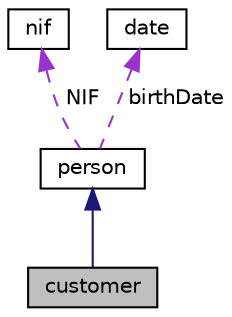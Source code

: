 digraph G
{
  edge [fontname="Helvetica",fontsize="10",labelfontname="Helvetica",labelfontsize="10"];
  node [fontname="Helvetica",fontsize="10",shape=record];
  Node1 [label="customer",height=0.2,width=0.4,color="black", fillcolor="grey75", style="filled" fontcolor="black"];
  Node2 -> Node1 [dir="back",color="midnightblue",fontsize="10",style="solid",fontname="Helvetica"];
  Node2 [label="person",height=0.2,width=0.4,color="black", fillcolor="white", style="filled",URL="$classperson.html",tooltip="Super-Class Person."];
  Node3 -> Node2 [dir="back",color="darkorchid3",fontsize="10",style="dashed",label=" NIF" ,fontname="Helvetica"];
  Node3 [label="nif",height=0.2,width=0.4,color="black", fillcolor="white", style="filled",URL="$classnif.html",tooltip="Numero de Identificao Fiscal with 9 fields."];
  Node4 -> Node2 [dir="back",color="darkorchid3",fontsize="10",style="dashed",label=" birthDate" ,fontname="Helvetica"];
  Node4 [label="date",height=0.2,width=0.4,color="black", fillcolor="white", style="filled",URL="$classdate.html",tooltip="Class Date."];
}

